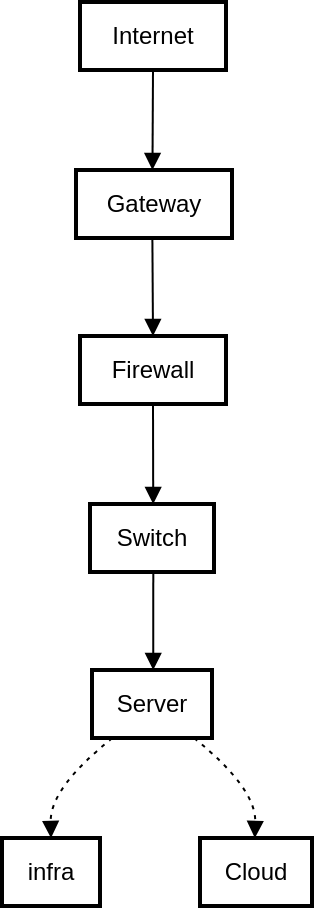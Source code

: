 <mxfile version="24.5.3" type="github">
  <diagram name="Page-1" id="c9NW2I3StjXC2t7x2j5p">
    <mxGraphModel>
      <root>
        <mxCell id="0" />
        <mxCell id="1" parent="0" />
        <mxCell id="2" value="Internet" style="whiteSpace=wrap;strokeWidth=2;" vertex="1" parent="1">
          <mxGeometry x="39" width="73" height="34" as="geometry" />
        </mxCell>
        <mxCell id="3" value="Gateway" style="whiteSpace=wrap;strokeWidth=2;" vertex="1" parent="1">
          <mxGeometry x="37" y="84" width="78" height="34" as="geometry" />
        </mxCell>
        <mxCell id="4" value="Firewall" style="whiteSpace=wrap;strokeWidth=2;" vertex="1" parent="1">
          <mxGeometry x="39" y="167" width="73" height="34" as="geometry" />
        </mxCell>
        <mxCell id="5" value="Switch" style="whiteSpace=wrap;strokeWidth=2;" vertex="1" parent="1">
          <mxGeometry x="44" y="251" width="62" height="34" as="geometry" />
        </mxCell>
        <mxCell id="6" value="Server" style="whiteSpace=wrap;strokeWidth=2;" vertex="1" parent="1">
          <mxGeometry x="45" y="334" width="60" height="34" as="geometry" />
        </mxCell>
        <mxCell id="7" value="infra" style="whiteSpace=wrap;strokeWidth=2;" vertex="1" parent="1">
          <mxGeometry y="418" width="49" height="34" as="geometry" />
        </mxCell>
        <mxCell id="8" value="Cloud" style="whiteSpace=wrap;strokeWidth=2;" vertex="1" parent="1">
          <mxGeometry x="99" y="418" width="56" height="34" as="geometry" />
        </mxCell>
        <mxCell id="9" value="" style="curved=1;startArrow=none;endArrow=block;exitX=0.5;exitY=0.99;entryX=0.49;entryY=-0.01;" edge="1" parent="1" source="2" target="3">
          <mxGeometry relative="1" as="geometry">
            <Array as="points" />
          </mxGeometry>
        </mxCell>
        <mxCell id="10" value="" style="curved=1;startArrow=none;endArrow=block;exitX=0.49;exitY=0.98;entryX=0.5;entryY=0.01;" edge="1" parent="1" source="3" target="4">
          <mxGeometry relative="1" as="geometry">
            <Array as="points" />
          </mxGeometry>
        </mxCell>
        <mxCell id="11" value="" style="curved=1;startArrow=none;endArrow=block;exitX=0.5;exitY=0.99;entryX=0.51;entryY=-0.01;" edge="1" parent="1" source="4" target="5">
          <mxGeometry relative="1" as="geometry">
            <Array as="points" />
          </mxGeometry>
        </mxCell>
        <mxCell id="12" value="" style="curved=1;startArrow=none;endArrow=block;exitX=0.51;exitY=0.98;entryX=0.51;entryY=0.01;" edge="1" parent="1" source="5" target="6">
          <mxGeometry relative="1" as="geometry">
            <Array as="points" />
          </mxGeometry>
        </mxCell>
        <mxCell id="13" value="" style="curved=1;dashed=1;dashPattern=2 3;startArrow=none;endArrow=block;exitX=0.17;exitY=1;entryX=0.5;entryY=0;" edge="1" parent="1" source="6" target="7">
          <mxGeometry relative="1" as="geometry">
            <Array as="points">
              <mxPoint x="24" y="393" />
            </Array>
          </mxGeometry>
        </mxCell>
        <mxCell id="14" value="" style="curved=1;dashed=1;dashPattern=2 3;startArrow=none;endArrow=block;exitX=0.85;exitY=1;entryX=0.49;entryY=0;" edge="1" parent="1" source="6" target="8">
          <mxGeometry relative="1" as="geometry">
            <Array as="points">
              <mxPoint x="127" y="393" />
            </Array>
          </mxGeometry>
        </mxCell>
      </root>
    </mxGraphModel>
  </diagram>
</mxfile>
